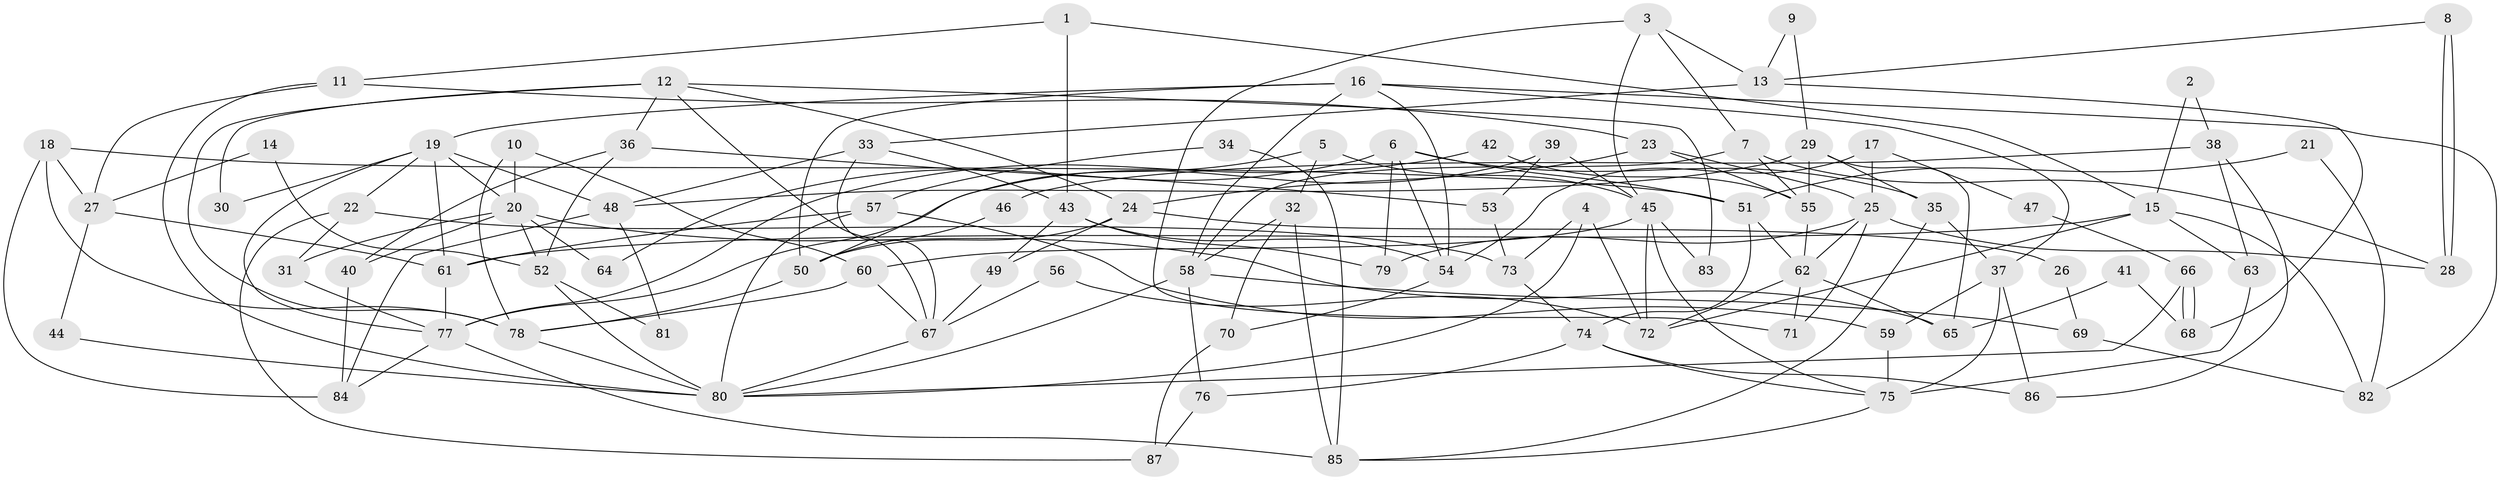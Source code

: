 // coarse degree distribution, {5: 0.15384615384615385, 2: 0.25, 11: 0.057692307692307696, 10: 0.038461538461538464, 6: 0.07692307692307693, 7: 0.09615384615384616, 3: 0.11538461538461539, 13: 0.019230769230769232, 8: 0.038461538461538464, 9: 0.019230769230769232, 4: 0.1346153846153846}
// Generated by graph-tools (version 1.1) at 2025/18/03/04/25 18:18:46]
// undirected, 87 vertices, 174 edges
graph export_dot {
graph [start="1"]
  node [color=gray90,style=filled];
  1;
  2;
  3;
  4;
  5;
  6;
  7;
  8;
  9;
  10;
  11;
  12;
  13;
  14;
  15;
  16;
  17;
  18;
  19;
  20;
  21;
  22;
  23;
  24;
  25;
  26;
  27;
  28;
  29;
  30;
  31;
  32;
  33;
  34;
  35;
  36;
  37;
  38;
  39;
  40;
  41;
  42;
  43;
  44;
  45;
  46;
  47;
  48;
  49;
  50;
  51;
  52;
  53;
  54;
  55;
  56;
  57;
  58;
  59;
  60;
  61;
  62;
  63;
  64;
  65;
  66;
  67;
  68;
  69;
  70;
  71;
  72;
  73;
  74;
  75;
  76;
  77;
  78;
  79;
  80;
  81;
  82;
  83;
  84;
  85;
  86;
  87;
  1 -- 11;
  1 -- 15;
  1 -- 43;
  2 -- 15;
  2 -- 38;
  3 -- 7;
  3 -- 45;
  3 -- 13;
  3 -- 71;
  4 -- 72;
  4 -- 80;
  4 -- 73;
  5 -- 45;
  5 -- 32;
  5 -- 50;
  6 -- 79;
  6 -- 54;
  6 -- 35;
  6 -- 51;
  6 -- 64;
  7 -- 58;
  7 -- 55;
  7 -- 28;
  8 -- 13;
  8 -- 28;
  8 -- 28;
  9 -- 29;
  9 -- 13;
  10 -- 20;
  10 -- 78;
  10 -- 60;
  11 -- 27;
  11 -- 23;
  11 -- 80;
  12 -- 67;
  12 -- 78;
  12 -- 24;
  12 -- 30;
  12 -- 36;
  12 -- 83;
  13 -- 33;
  13 -- 68;
  14 -- 27;
  14 -- 52;
  15 -- 61;
  15 -- 72;
  15 -- 63;
  15 -- 82;
  16 -- 37;
  16 -- 19;
  16 -- 50;
  16 -- 54;
  16 -- 58;
  16 -- 82;
  17 -- 25;
  17 -- 54;
  17 -- 47;
  18 -- 51;
  18 -- 78;
  18 -- 27;
  18 -- 84;
  19 -- 77;
  19 -- 20;
  19 -- 22;
  19 -- 30;
  19 -- 48;
  19 -- 61;
  20 -- 31;
  20 -- 65;
  20 -- 40;
  20 -- 52;
  20 -- 64;
  21 -- 51;
  21 -- 82;
  22 -- 87;
  22 -- 31;
  22 -- 73;
  23 -- 24;
  23 -- 25;
  23 -- 55;
  24 -- 50;
  24 -- 26;
  24 -- 49;
  25 -- 28;
  25 -- 71;
  25 -- 62;
  25 -- 79;
  26 -- 69;
  27 -- 61;
  27 -- 44;
  29 -- 48;
  29 -- 35;
  29 -- 55;
  29 -- 65;
  31 -- 77;
  32 -- 85;
  32 -- 58;
  32 -- 70;
  33 -- 67;
  33 -- 48;
  33 -- 43;
  34 -- 85;
  34 -- 57;
  35 -- 85;
  35 -- 37;
  36 -- 52;
  36 -- 40;
  36 -- 53;
  37 -- 59;
  37 -- 75;
  37 -- 86;
  38 -- 63;
  38 -- 86;
  38 -- 46;
  39 -- 45;
  39 -- 53;
  39 -- 77;
  40 -- 84;
  41 -- 65;
  41 -- 68;
  42 -- 55;
  42 -- 77;
  43 -- 49;
  43 -- 54;
  43 -- 79;
  44 -- 80;
  45 -- 75;
  45 -- 60;
  45 -- 72;
  45 -- 83;
  46 -- 50;
  47 -- 66;
  48 -- 84;
  48 -- 81;
  49 -- 67;
  50 -- 78;
  51 -- 62;
  51 -- 74;
  52 -- 80;
  52 -- 81;
  53 -- 73;
  54 -- 70;
  55 -- 62;
  56 -- 72;
  56 -- 67;
  57 -- 61;
  57 -- 80;
  57 -- 59;
  58 -- 80;
  58 -- 69;
  58 -- 76;
  59 -- 75;
  60 -- 78;
  60 -- 67;
  61 -- 77;
  62 -- 65;
  62 -- 71;
  62 -- 72;
  63 -- 75;
  66 -- 68;
  66 -- 68;
  66 -- 80;
  67 -- 80;
  69 -- 82;
  70 -- 87;
  73 -- 74;
  74 -- 75;
  74 -- 76;
  74 -- 86;
  75 -- 85;
  76 -- 87;
  77 -- 84;
  77 -- 85;
  78 -- 80;
}

